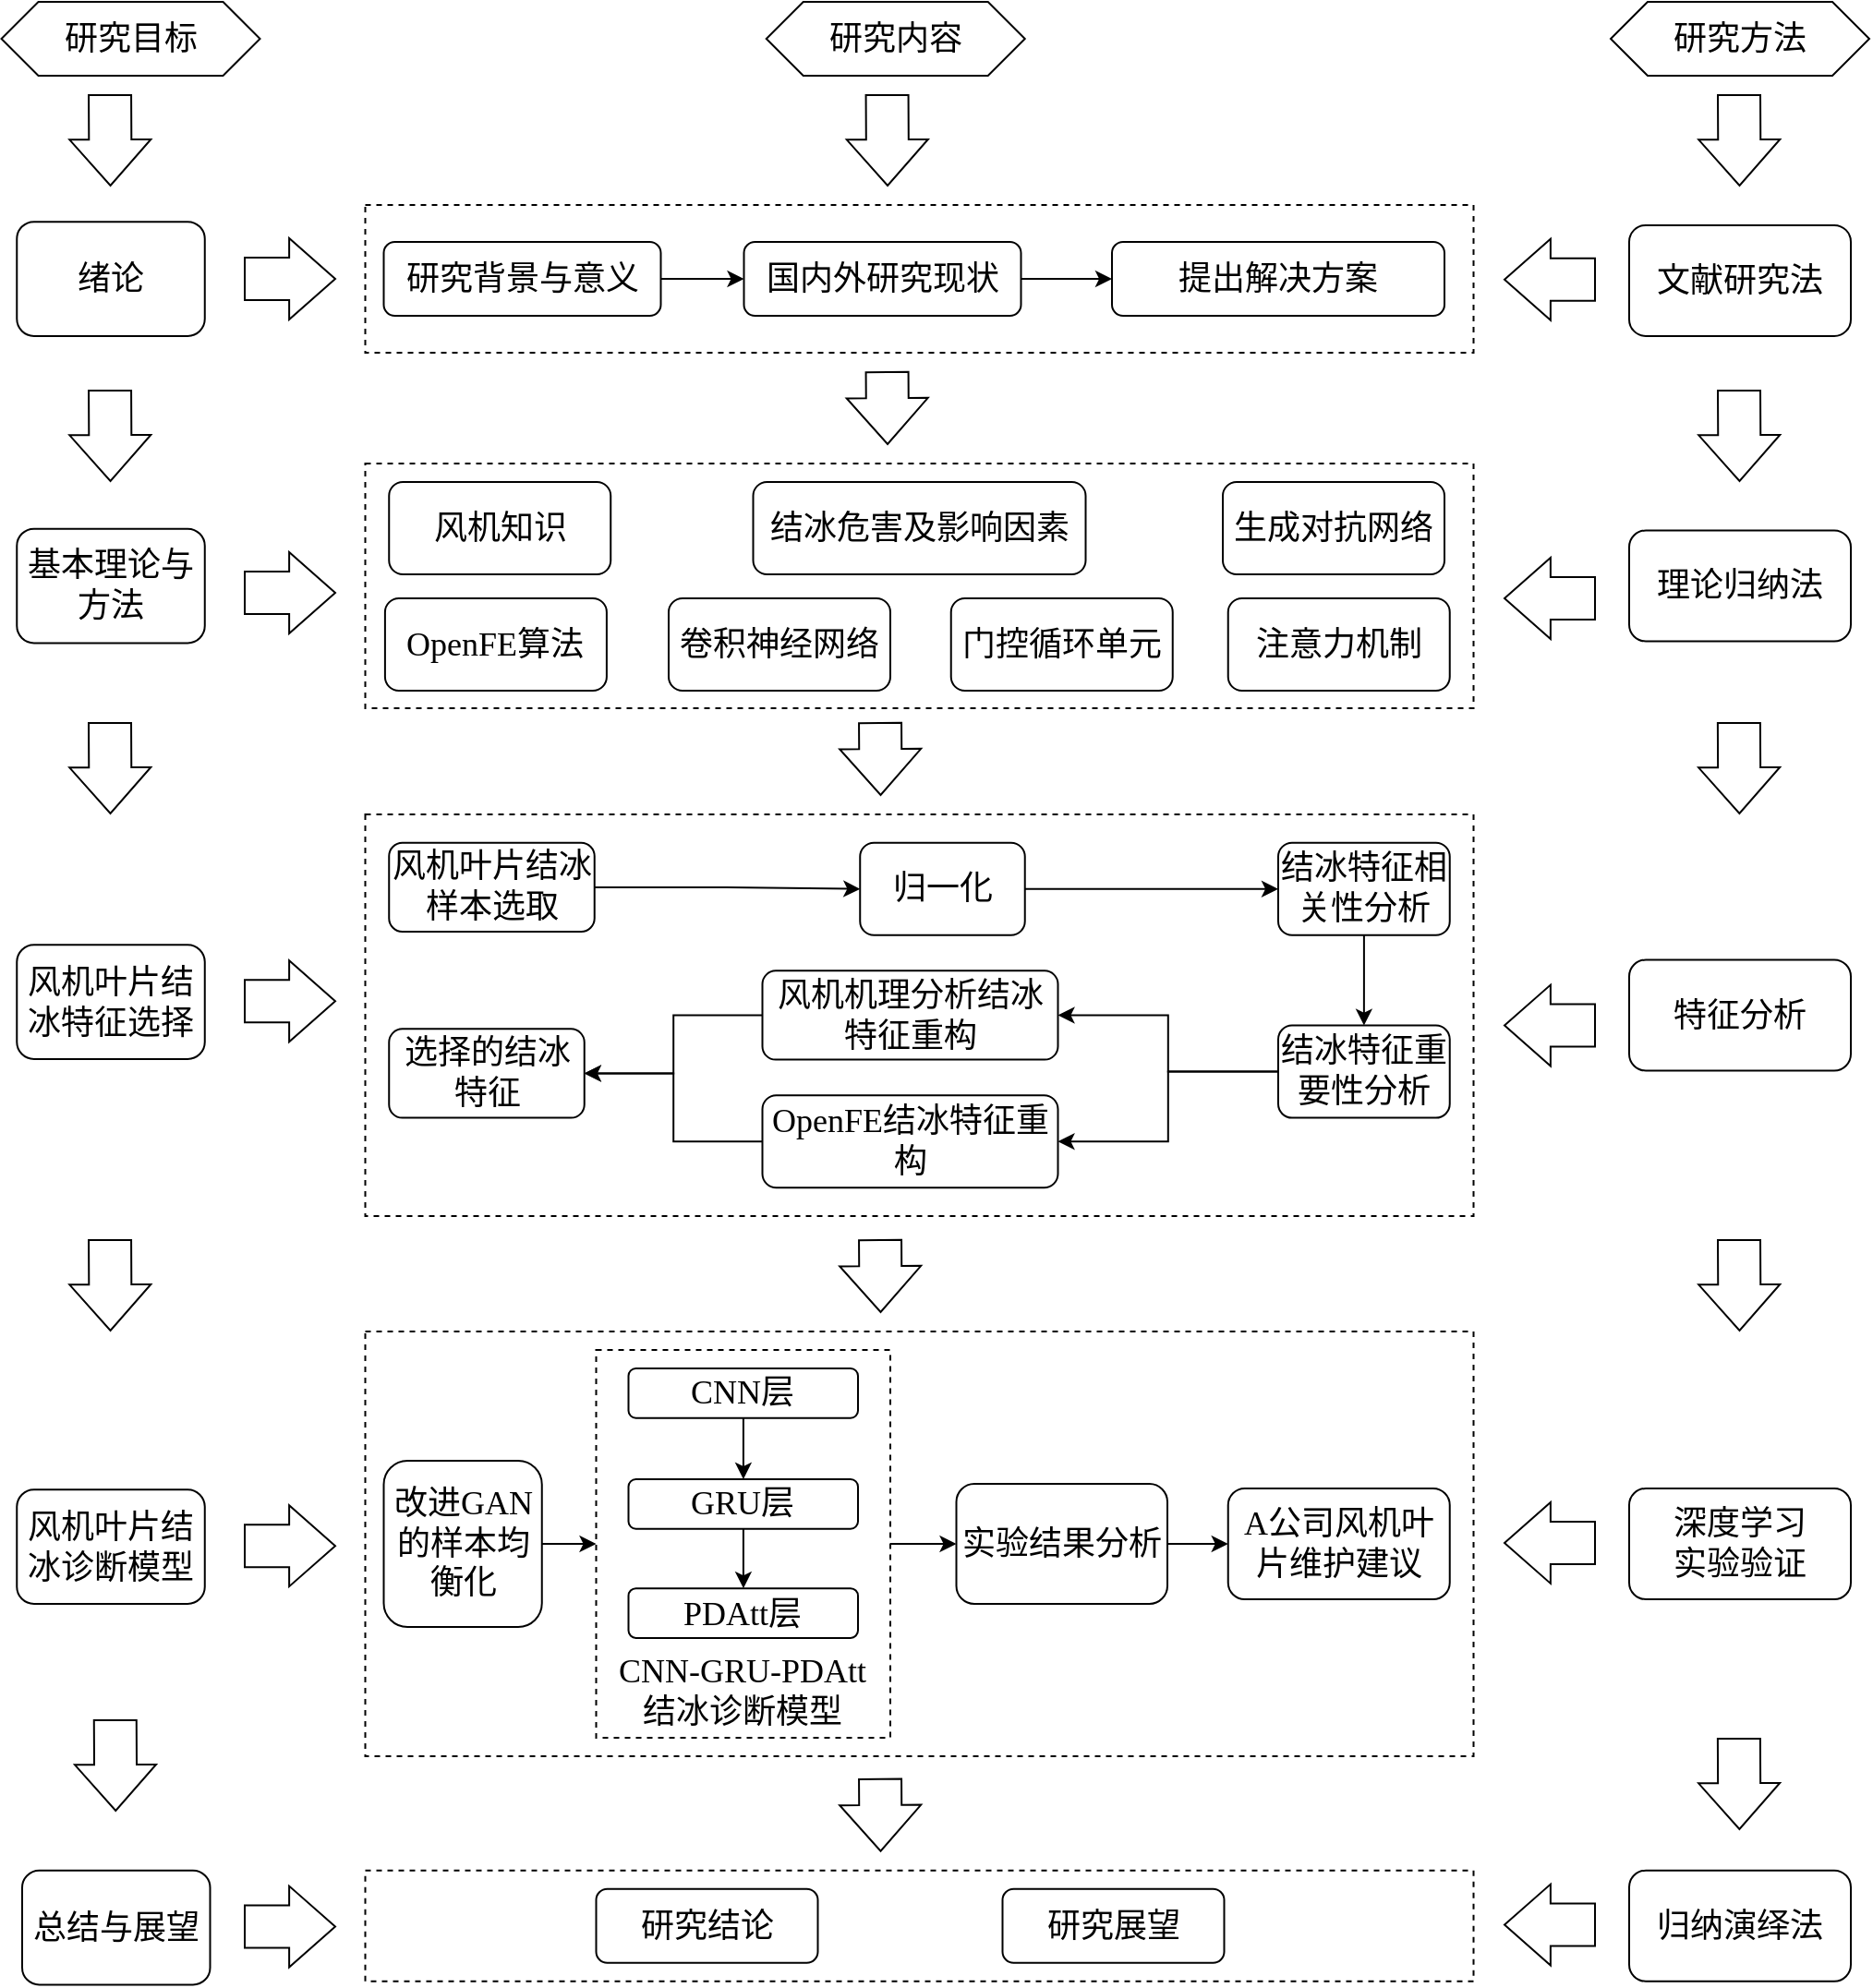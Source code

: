 <mxfile version="28.1.2">
  <diagram name="第 1 页" id="p5fiXoCb0oHlGnUIcILo">
    <mxGraphModel dx="1866" dy="1035" grid="1" gridSize="10" guides="1" tooltips="1" connect="1" arrows="1" fold="1" page="1" pageScale="1" pageWidth="827" pageHeight="1169" math="0" shadow="0">
      <root>
        <mxCell id="0" />
        <mxCell id="1" parent="0" />
        <mxCell id="f8FCbJ_lQctMmRmD2ybC-2" value="" style="rounded=0;whiteSpace=wrap;html=1;dashed=1;" parent="1" vertex="1">
          <mxGeometry x="215.75" y="460" width="600" height="217.5" as="geometry" />
        </mxCell>
        <mxCell id="f8FCbJ_lQctMmRmD2ybC-5" value="" style="rounded=0;whiteSpace=wrap;html=1;dashed=1;" parent="1" vertex="1">
          <mxGeometry x="215.75" y="740" width="600" height="230" as="geometry" />
        </mxCell>
        <mxCell id="NmaUn0dJjPpodGhn62Yx-41" style="edgeStyle=orthogonalEdgeStyle;rounded=0;orthogonalLoop=1;jettySize=auto;html=1;exitX=1;exitY=0.5;exitDx=0;exitDy=0;entryX=0;entryY=0.5;entryDx=0;entryDy=0;" parent="1" source="f8FCbJ_lQctMmRmD2ybC-7" target="f8FCbJ_lQctMmRmD2ybC-48" edge="1">
          <mxGeometry relative="1" as="geometry" />
        </mxCell>
        <mxCell id="f8FCbJ_lQctMmRmD2ybC-7" value="" style="rounded=0;whiteSpace=wrap;html=1;dashed=1;" parent="1" vertex="1">
          <mxGeometry x="340.75" y="750" width="159.25" height="210" as="geometry" />
        </mxCell>
        <mxCell id="f8FCbJ_lQctMmRmD2ybC-8" value="" style="rounded=0;whiteSpace=wrap;html=1;dashed=1;" parent="1" vertex="1">
          <mxGeometry x="215.75" y="1031.87" width="600" height="60" as="geometry" />
        </mxCell>
        <mxCell id="f8FCbJ_lQctMmRmD2ybC-10" value="" style="rounded=0;whiteSpace=wrap;html=1;dashed=1;" parent="1" vertex="1">
          <mxGeometry x="215.75" y="270" width="600" height="132.5" as="geometry" />
        </mxCell>
        <mxCell id="f8FCbJ_lQctMmRmD2ybC-12" value="" style="rounded=0;whiteSpace=wrap;html=1;dashed=1;" parent="1" vertex="1">
          <mxGeometry x="215.75" y="130" width="600" height="80" as="geometry" />
        </mxCell>
        <mxCell id="f8FCbJ_lQctMmRmD2ybC-13" value="&lt;font face=&quot;SimSun&quot; style=&quot;font-size: 18px;&quot;&gt;研究目标&lt;/font&gt;" style="shape=hexagon;perimeter=hexagonPerimeter2;whiteSpace=wrap;html=1;fixedSize=1;" parent="1" vertex="1">
          <mxGeometry x="18.76" y="20" width="140" height="40" as="geometry" />
        </mxCell>
        <mxCell id="NmaUn0dJjPpodGhn62Yx-45" style="edgeStyle=orthogonalEdgeStyle;rounded=0;orthogonalLoop=1;jettySize=auto;html=1;entryX=0;entryY=0.5;entryDx=0;entryDy=0;" parent="1" source="f8FCbJ_lQctMmRmD2ybC-18" target="f8FCbJ_lQctMmRmD2ybC-20" edge="1">
          <mxGeometry relative="1" as="geometry" />
        </mxCell>
        <mxCell id="f8FCbJ_lQctMmRmD2ybC-18" value="&lt;font face=&quot;SimSun&quot; style=&quot;font-size: 18px;&quot;&gt;研究背景与意义&lt;/font&gt;" style="rounded=1;whiteSpace=wrap;html=1;" parent="1" vertex="1">
          <mxGeometry x="225.75" y="150" width="150" height="40" as="geometry" />
        </mxCell>
        <mxCell id="f8FCbJ_lQctMmRmD2ybC-19" value="&lt;span style=&quot;font-size: 18px;&quot;&gt;&lt;font face=&quot;SimSun&quot;&gt;提出解决方案&lt;/font&gt;&lt;/span&gt;" style="rounded=1;whiteSpace=wrap;html=1;" parent="1" vertex="1">
          <mxGeometry x="620" y="150" width="180" height="40" as="geometry" />
        </mxCell>
        <mxCell id="NmaUn0dJjPpodGhn62Yx-46" style="edgeStyle=orthogonalEdgeStyle;rounded=0;orthogonalLoop=1;jettySize=auto;html=1;" parent="1" source="f8FCbJ_lQctMmRmD2ybC-20" target="f8FCbJ_lQctMmRmD2ybC-19" edge="1">
          <mxGeometry relative="1" as="geometry" />
        </mxCell>
        <mxCell id="f8FCbJ_lQctMmRmD2ybC-20" value="&lt;font face=&quot;SimSun&quot; style=&quot;font-size: 18px;&quot;&gt;国内外研究现状&lt;/font&gt;" style="rounded=1;whiteSpace=wrap;html=1;" parent="1" vertex="1">
          <mxGeometry x="420.75" y="150" width="150" height="40" as="geometry" />
        </mxCell>
        <mxCell id="f8FCbJ_lQctMmRmD2ybC-26" value="&lt;font face=&quot;Times New Roman&quot; style=&quot;font-size: 18px;&quot;&gt;OpenFE&lt;/font&gt;&lt;font face=&quot;SimSun&quot; style=&quot;font-size: 18px;&quot;&gt;算法&lt;/font&gt;" style="rounded=1;whiteSpace=wrap;html=1;" parent="1" vertex="1">
          <mxGeometry x="226.45" y="343" width="120" height="50" as="geometry" />
        </mxCell>
        <mxCell id="f8FCbJ_lQctMmRmD2ybC-27" value="&lt;span style=&quot;font-size: 18px;&quot;&gt;&lt;font face=&quot;SimSun&quot;&gt;卷积神经网络&lt;/font&gt;&lt;/span&gt;" style="rounded=1;whiteSpace=wrap;html=1;" parent="1" vertex="1">
          <mxGeometry x="380" y="343" width="120" height="50" as="geometry" />
        </mxCell>
        <mxCell id="f8FCbJ_lQctMmRmD2ybC-28" value="&lt;span style=&quot;font-size: 18px;&quot;&gt;&lt;font face=&quot;SimSun&quot;&gt;门控循环单元&lt;/font&gt;&lt;/span&gt;" style="rounded=1;whiteSpace=wrap;html=1;" parent="1" vertex="1">
          <mxGeometry x="532.87" y="343" width="120" height="50" as="geometry" />
        </mxCell>
        <mxCell id="f8FCbJ_lQctMmRmD2ybC-29" value="&lt;span style=&quot;font-size: 18px;&quot;&gt;&lt;font face=&quot;SimSun&quot;&gt;注意力机制&lt;/font&gt;&lt;/span&gt;" style="rounded=1;whiteSpace=wrap;html=1;" parent="1" vertex="1">
          <mxGeometry x="682.87" y="343" width="120" height="50" as="geometry" />
        </mxCell>
        <mxCell id="NmaUn0dJjPpodGhn62Yx-39" style="edgeStyle=orthogonalEdgeStyle;rounded=0;orthogonalLoop=1;jettySize=auto;html=1;entryX=1;entryY=0.5;entryDx=0;entryDy=0;" parent="1" source="f8FCbJ_lQctMmRmD2ybC-39" target="NmaUn0dJjPpodGhn62Yx-37" edge="1">
          <mxGeometry relative="1" as="geometry" />
        </mxCell>
        <mxCell id="f8FCbJ_lQctMmRmD2ybC-39" value="&lt;span style=&quot;font-size: 18px;&quot;&gt;&lt;font face=&quot;Times New Roman&quot;&gt;OpenFE&lt;/font&gt;&lt;font face=&quot;SimSun&quot;&gt;结冰特征重构&lt;/font&gt;&lt;/span&gt;" style="rounded=1;whiteSpace=wrap;html=1;" parent="1" vertex="1">
          <mxGeometry x="430.75" y="612.12" width="160" height="50" as="geometry" />
        </mxCell>
        <mxCell id="f8FCbJ_lQctMmRmD2ybC-43" value="&lt;font face=&quot;SimSun&quot; style=&quot;font-size: 18px;&quot;&gt;风机叶片结冰诊断模型&lt;/font&gt;" style="rounded=1;whiteSpace=wrap;html=1;" parent="1" vertex="1">
          <mxGeometry x="27.13" y="825.63" width="101.75" height="61.87" as="geometry" />
        </mxCell>
        <mxCell id="NmaUn0dJjPpodGhn62Yx-42" style="edgeStyle=orthogonalEdgeStyle;rounded=0;orthogonalLoop=1;jettySize=auto;html=1;entryX=0;entryY=0.5;entryDx=0;entryDy=0;" parent="1" source="f8FCbJ_lQctMmRmD2ybC-48" target="f8FCbJ_lQctMmRmD2ybC-57" edge="1">
          <mxGeometry relative="1" as="geometry" />
        </mxCell>
        <mxCell id="f8FCbJ_lQctMmRmD2ybC-48" value="&lt;span style=&quot;font-size: 18px;&quot;&gt;&lt;font face=&quot;SimSun&quot;&gt;实验结果分析&lt;/font&gt;&lt;/span&gt;" style="rounded=1;whiteSpace=wrap;html=1;" parent="1" vertex="1">
          <mxGeometry x="535.75" y="822.5" width="114.25" height="65" as="geometry" />
        </mxCell>
        <mxCell id="f8FCbJ_lQctMmRmD2ybC-51" value="&lt;span style=&quot;font-size: 18px;&quot;&gt;&lt;font face=&quot;宋体&quot;&gt;研究结论&lt;/font&gt;&lt;/span&gt;" style="rounded=1;whiteSpace=wrap;html=1;" parent="1" vertex="1">
          <mxGeometry x="340.75" y="1041.87" width="120" height="40" as="geometry" />
        </mxCell>
        <mxCell id="f8FCbJ_lQctMmRmD2ybC-52" value="&lt;span style=&quot;font-size: 18px;&quot;&gt;&lt;font face=&quot;SimSun&quot;&gt;研究展望&lt;/font&gt;&lt;/span&gt;" style="rounded=1;whiteSpace=wrap;html=1;" parent="1" vertex="1">
          <mxGeometry x="560.75" y="1041.87" width="120" height="40" as="geometry" />
        </mxCell>
        <mxCell id="NmaUn0dJjPpodGhn62Yx-38" style="edgeStyle=orthogonalEdgeStyle;rounded=0;orthogonalLoop=1;jettySize=auto;html=1;entryX=1;entryY=0.5;entryDx=0;entryDy=0;" parent="1" source="f8FCbJ_lQctMmRmD2ybC-54" target="NmaUn0dJjPpodGhn62Yx-37" edge="1">
          <mxGeometry relative="1" as="geometry" />
        </mxCell>
        <mxCell id="f8FCbJ_lQctMmRmD2ybC-54" value="&lt;span style=&quot;font-size: 18px;&quot;&gt;&lt;font face=&quot;SimSun&quot;&gt;风机机理分析结冰特征重构&lt;/font&gt;&lt;/span&gt;" style="rounded=1;whiteSpace=wrap;html=1;" parent="1" vertex="1">
          <mxGeometry x="430.75" y="544.68" width="160" height="48.13" as="geometry" />
        </mxCell>
        <mxCell id="f8FCbJ_lQctMmRmD2ybC-56" value="&lt;span style=&quot;font-size: 18px;&quot;&gt;&lt;font face=&quot;Times New Roman&quot;&gt;CNN-GRU-PDAtt&lt;/font&gt;&lt;font face=&quot;SimSun&quot;&gt;结冰诊断模型&lt;/font&gt;&lt;/span&gt;" style="rounded=1;whiteSpace=wrap;html=1;opacity=0;" parent="1" vertex="1">
          <mxGeometry x="346.45" y="915" width="147.85" height="40" as="geometry" />
        </mxCell>
        <mxCell id="f8FCbJ_lQctMmRmD2ybC-57" value="&lt;span style=&quot;font-size: 18px;&quot;&gt;&lt;font face=&quot;SimSun&quot;&gt;A公司风机叶片维护建议&lt;/font&gt;&lt;/span&gt;" style="rounded=1;whiteSpace=wrap;html=1;" parent="1" vertex="1">
          <mxGeometry x="682.87" y="825" width="120" height="60" as="geometry" />
        </mxCell>
        <mxCell id="NmaUn0dJjPpodGhn62Yx-6" value="&lt;span style=&quot;font-size: 18px;&quot;&gt;&lt;font face=&quot;SimSun&quot;&gt;风机叶片结冰特征选择&lt;/font&gt;&lt;/span&gt;" style="rounded=1;whiteSpace=wrap;html=1;" parent="1" vertex="1">
          <mxGeometry x="27.13" y="530.63" width="101.75" height="61.87" as="geometry" />
        </mxCell>
        <mxCell id="NmaUn0dJjPpodGhn62Yx-7" value="&lt;span style=&quot;font-size: 18px;&quot;&gt;&lt;font face=&quot;SimSun&quot;&gt;基本理论与方法&lt;/font&gt;&lt;/span&gt;" style="rounded=1;whiteSpace=wrap;html=1;" parent="1" vertex="1">
          <mxGeometry x="27.13" y="305.32" width="101.75" height="61.87" as="geometry" />
        </mxCell>
        <mxCell id="NmaUn0dJjPpodGhn62Yx-8" value="&lt;span style=&quot;font-size: 18px;&quot;&gt;&lt;font face=&quot;SimSun&quot;&gt;绪论&lt;/font&gt;&lt;/span&gt;" style="rounded=1;whiteSpace=wrap;html=1;" parent="1" vertex="1">
          <mxGeometry x="27.13" y="139.07" width="101.75" height="61.87" as="geometry" />
        </mxCell>
        <mxCell id="NmaUn0dJjPpodGhn62Yx-9" value="&lt;span style=&quot;font-size: 18px;&quot;&gt;&lt;font face=&quot;SimSun&quot;&gt;总结与展望&lt;/font&gt;&lt;/span&gt;" style="rounded=1;whiteSpace=wrap;html=1;" parent="1" vertex="1">
          <mxGeometry x="30" y="1031.87" width="101.75" height="61.87" as="geometry" />
        </mxCell>
        <mxCell id="NmaUn0dJjPpodGhn62Yx-10" value="" style="shape=flexArrow;endArrow=classic;html=1;rounded=0;width=23;endSize=7.98;" parent="1" edge="1">
          <mxGeometry width="50" height="50" relative="1" as="geometry">
            <mxPoint x="77.53" y="230" as="sourcePoint" />
            <mxPoint x="77.78" y="280" as="targetPoint" />
          </mxGeometry>
        </mxCell>
        <mxCell id="NmaUn0dJjPpodGhn62Yx-12" value="" style="shape=flexArrow;endArrow=classic;html=1;rounded=0;width=23;endSize=7.98;" parent="1" edge="1">
          <mxGeometry width="50" height="50" relative="1" as="geometry">
            <mxPoint x="77.51" y="410" as="sourcePoint" />
            <mxPoint x="77.76" y="460" as="targetPoint" />
          </mxGeometry>
        </mxCell>
        <mxCell id="NmaUn0dJjPpodGhn62Yx-13" value="" style="shape=flexArrow;endArrow=classic;html=1;rounded=0;width=23;endSize=7.98;" parent="1" edge="1">
          <mxGeometry width="50" height="50" relative="1" as="geometry">
            <mxPoint x="77.53" y="690" as="sourcePoint" />
            <mxPoint x="77.78" y="740" as="targetPoint" />
          </mxGeometry>
        </mxCell>
        <mxCell id="NmaUn0dJjPpodGhn62Yx-14" value="" style="shape=flexArrow;endArrow=classic;html=1;rounded=0;width=23;endSize=7.98;" parent="1" edge="1">
          <mxGeometry width="50" height="50" relative="1" as="geometry">
            <mxPoint x="80.38" y="950" as="sourcePoint" />
            <mxPoint x="80.63" y="1000" as="targetPoint" />
          </mxGeometry>
        </mxCell>
        <mxCell id="NmaUn0dJjPpodGhn62Yx-22" value="" style="shape=flexArrow;endArrow=classic;html=1;rounded=0;width=23;endSize=7.98;" parent="1" edge="1">
          <mxGeometry width="50" height="50" relative="1" as="geometry">
            <mxPoint x="150" y="170" as="sourcePoint" />
            <mxPoint x="200" y="170" as="targetPoint" />
          </mxGeometry>
        </mxCell>
        <mxCell id="NmaUn0dJjPpodGhn62Yx-23" value="" style="shape=flexArrow;endArrow=classic;html=1;rounded=0;width=23;endSize=7.98;" parent="1" edge="1">
          <mxGeometry width="50" height="50" relative="1" as="geometry">
            <mxPoint x="150" y="340" as="sourcePoint" />
            <mxPoint x="200" y="340" as="targetPoint" />
          </mxGeometry>
        </mxCell>
        <mxCell id="NmaUn0dJjPpodGhn62Yx-24" value="" style="shape=flexArrow;endArrow=classic;html=1;rounded=0;width=23;endSize=7.98;" parent="1" edge="1">
          <mxGeometry width="50" height="50" relative="1" as="geometry">
            <mxPoint x="150" y="561.09" as="sourcePoint" />
            <mxPoint x="200" y="561.09" as="targetPoint" />
          </mxGeometry>
        </mxCell>
        <mxCell id="NmaUn0dJjPpodGhn62Yx-25" value="" style="shape=flexArrow;endArrow=classic;html=1;rounded=0;width=23;endSize=7.98;" parent="1" edge="1">
          <mxGeometry width="50" height="50" relative="1" as="geometry">
            <mxPoint x="150" y="856.07" as="sourcePoint" />
            <mxPoint x="200" y="856.07" as="targetPoint" />
          </mxGeometry>
        </mxCell>
        <mxCell id="NmaUn0dJjPpodGhn62Yx-26" value="" style="shape=flexArrow;endArrow=classic;html=1;rounded=0;width=23;endSize=7.98;" parent="1" edge="1">
          <mxGeometry width="50" height="50" relative="1" as="geometry">
            <mxPoint x="150" y="1062.31" as="sourcePoint" />
            <mxPoint x="200" y="1062.31" as="targetPoint" />
          </mxGeometry>
        </mxCell>
        <mxCell id="NmaUn0dJjPpodGhn62Yx-27" value="&lt;font face=&quot;SimSun&quot;&gt;&lt;span style=&quot;font-size: 18px;&quot;&gt;结冰危害及影响因素&lt;/span&gt;&lt;/font&gt;" style="rounded=1;whiteSpace=wrap;html=1;" parent="1" vertex="1">
          <mxGeometry x="425.75" y="280" width="180" height="50" as="geometry" />
        </mxCell>
        <mxCell id="NmaUn0dJjPpodGhn62Yx-37" value="&lt;span style=&quot;font-size: 18px;&quot;&gt;&lt;font face=&quot;SimSun&quot;&gt;选择的结冰特征&lt;/font&gt;&lt;/span&gt;" style="rounded=1;whiteSpace=wrap;html=1;" parent="1" vertex="1">
          <mxGeometry x="228.62" y="576.18" width="105.75" height="48.13" as="geometry" />
        </mxCell>
        <mxCell id="NmaUn0dJjPpodGhn62Yx-40" value="&lt;span style=&quot;font-size: 18px;&quot;&gt;&lt;font face=&quot;SimSun&quot;&gt;生成对抗网络&lt;/font&gt;&lt;/span&gt;" style="rounded=1;whiteSpace=wrap;html=1;" parent="1" vertex="1">
          <mxGeometry x="680" y="280" width="120" height="50" as="geometry" />
        </mxCell>
        <mxCell id="NmaUn0dJjPpodGhn62Yx-49" value="" style="shape=flexArrow;endArrow=classic;html=1;rounded=0;width=23;endSize=7.98;" parent="1" edge="1">
          <mxGeometry width="50" height="50" relative="1" as="geometry">
            <mxPoint x="77.53" y="70" as="sourcePoint" />
            <mxPoint x="77.78" y="120" as="targetPoint" />
          </mxGeometry>
        </mxCell>
        <mxCell id="NmaUn0dJjPpodGhn62Yx-50" value="" style="shape=flexArrow;endArrow=classic;html=1;rounded=0;width=23;endSize=7.98;" parent="1" edge="1">
          <mxGeometry width="50" height="50" relative="1" as="geometry">
            <mxPoint x="498.28" y="70" as="sourcePoint" />
            <mxPoint x="498.53" y="120" as="targetPoint" />
          </mxGeometry>
        </mxCell>
        <mxCell id="NmaUn0dJjPpodGhn62Yx-53" value="" style="shape=flexArrow;endArrow=classic;html=1;rounded=0;width=23;endSize=7.98;" parent="1" edge="1">
          <mxGeometry width="50" height="50" relative="1" as="geometry">
            <mxPoint x="498.28" y="220" as="sourcePoint" />
            <mxPoint x="498.53" y="260" as="targetPoint" />
          </mxGeometry>
        </mxCell>
        <mxCell id="NmaUn0dJjPpodGhn62Yx-54" value="" style="shape=flexArrow;endArrow=classic;html=1;rounded=0;width=23;endSize=7.98;" parent="1" edge="1">
          <mxGeometry width="50" height="50" relative="1" as="geometry">
            <mxPoint x="494.52" y="410" as="sourcePoint" />
            <mxPoint x="494.77" y="450" as="targetPoint" />
          </mxGeometry>
        </mxCell>
        <mxCell id="NmaUn0dJjPpodGhn62Yx-55" value="" style="shape=flexArrow;endArrow=classic;html=1;rounded=0;width=23;endSize=7.98;" parent="1" edge="1">
          <mxGeometry width="50" height="50" relative="1" as="geometry">
            <mxPoint x="494.52" y="690" as="sourcePoint" />
            <mxPoint x="494.77" y="730" as="targetPoint" />
          </mxGeometry>
        </mxCell>
        <mxCell id="NmaUn0dJjPpodGhn62Yx-56" value="" style="shape=flexArrow;endArrow=classic;html=1;rounded=0;width=23;endSize=7.98;" parent="1" edge="1">
          <mxGeometry width="50" height="50" relative="1" as="geometry">
            <mxPoint x="494.52" y="981.87" as="sourcePoint" />
            <mxPoint x="494.77" y="1021.87" as="targetPoint" />
          </mxGeometry>
        </mxCell>
        <mxCell id="RA1ugfaNBRuaJpOUIRTp-4" value="&lt;span style=&quot;font-size: 18px;&quot;&gt;&lt;font face=&quot;Times New Roman&quot;&gt;PDAtt&lt;/font&gt;&lt;font face=&quot;SimSun&quot;&gt;层&lt;/font&gt;&lt;/span&gt;" style="rounded=1;whiteSpace=wrap;html=1;" parent="1" vertex="1">
          <mxGeometry x="358.25" y="879.07" width="124.25" height="26.87" as="geometry" />
        </mxCell>
        <mxCell id="RA1ugfaNBRuaJpOUIRTp-16" style="edgeStyle=orthogonalEdgeStyle;rounded=0;orthogonalLoop=1;jettySize=auto;html=1;" parent="1" source="RA1ugfaNBRuaJpOUIRTp-5" target="RA1ugfaNBRuaJpOUIRTp-4" edge="1">
          <mxGeometry relative="1" as="geometry" />
        </mxCell>
        <mxCell id="RA1ugfaNBRuaJpOUIRTp-5" value="&lt;span style=&quot;font-size: 18px;&quot;&gt;&lt;font face=&quot;Times New Roman&quot;&gt;GRU&lt;/font&gt;&lt;font face=&quot;SimSun&quot;&gt;层&lt;/font&gt;&lt;/span&gt;" style="rounded=1;whiteSpace=wrap;html=1;" parent="1" vertex="1">
          <mxGeometry x="358.25" y="820" width="124.25" height="26.87" as="geometry" />
        </mxCell>
        <mxCell id="RA1ugfaNBRuaJpOUIRTp-15" style="edgeStyle=orthogonalEdgeStyle;rounded=0;orthogonalLoop=1;jettySize=auto;html=1;" parent="1" source="RA1ugfaNBRuaJpOUIRTp-6" target="RA1ugfaNBRuaJpOUIRTp-5" edge="1">
          <mxGeometry relative="1" as="geometry" />
        </mxCell>
        <mxCell id="RA1ugfaNBRuaJpOUIRTp-6" value="&lt;span style=&quot;font-size: 18px;&quot;&gt;&lt;font face=&quot;Times New Roman&quot;&gt;CNN&lt;/font&gt;&lt;font face=&quot;SimSun&quot;&gt;层&lt;/font&gt;&lt;/span&gt;" style="rounded=1;whiteSpace=wrap;html=1;" parent="1" vertex="1">
          <mxGeometry x="358.25" y="760" width="124.25" height="26.87" as="geometry" />
        </mxCell>
        <mxCell id="hN8byrwHlzEUZWupwwMK-6" style="edgeStyle=orthogonalEdgeStyle;rounded=0;orthogonalLoop=1;jettySize=auto;html=1;entryX=1;entryY=0.5;entryDx=0;entryDy=0;exitX=0;exitY=0.5;exitDx=0;exitDy=0;" parent="1" source="eUhcIL0R_RjAg3wBFGVh-9" target="f8FCbJ_lQctMmRmD2ybC-54" edge="1">
          <mxGeometry relative="1" as="geometry">
            <mxPoint x="572.87" y="599.3" as="sourcePoint" />
          </mxGeometry>
        </mxCell>
        <mxCell id="hN8byrwHlzEUZWupwwMK-7" style="edgeStyle=orthogonalEdgeStyle;rounded=0;orthogonalLoop=1;jettySize=auto;html=1;entryX=1;entryY=0.5;entryDx=0;entryDy=0;exitX=0;exitY=0.5;exitDx=0;exitDy=0;" parent="1" source="eUhcIL0R_RjAg3wBFGVh-9" target="f8FCbJ_lQctMmRmD2ybC-39" edge="1">
          <mxGeometry relative="1" as="geometry">
            <mxPoint x="572.87" y="599.3" as="sourcePoint" />
          </mxGeometry>
        </mxCell>
        <mxCell id="eUhcIL0R_RjAg3wBFGVh-10" style="edgeStyle=orthogonalEdgeStyle;rounded=0;orthogonalLoop=1;jettySize=auto;html=1;entryX=0.5;entryY=0;entryDx=0;entryDy=0;" parent="1" source="eUhcIL0R_RjAg3wBFGVh-3" target="eUhcIL0R_RjAg3wBFGVh-9" edge="1">
          <mxGeometry relative="1" as="geometry" />
        </mxCell>
        <mxCell id="eUhcIL0R_RjAg3wBFGVh-3" value="&lt;span style=&quot;font-size: 18px;&quot;&gt;&lt;font face=&quot;SimSun&quot;&gt;结冰特征相关性分析&lt;/font&gt;&lt;/span&gt;" style="rounded=1;whiteSpace=wrap;html=1;" parent="1" vertex="1">
          <mxGeometry x="710" y="475.38" width="92.87" height="50" as="geometry" />
        </mxCell>
        <mxCell id="yD-4OHERhprkhWVb8V8c-1" style="edgeStyle=orthogonalEdgeStyle;rounded=0;orthogonalLoop=1;jettySize=auto;html=1;entryX=0;entryY=0.5;entryDx=0;entryDy=0;" parent="1" source="eUhcIL0R_RjAg3wBFGVh-5" target="eUhcIL0R_RjAg3wBFGVh-6" edge="1">
          <mxGeometry relative="1" as="geometry" />
        </mxCell>
        <mxCell id="eUhcIL0R_RjAg3wBFGVh-5" value="&lt;span style=&quot;font-size: 18px;&quot;&gt;&lt;font face=&quot;SimSun&quot;&gt;风机叶片结冰样本选取&lt;/font&gt;&lt;/span&gt;" style="rounded=1;whiteSpace=wrap;html=1;" parent="1" vertex="1">
          <mxGeometry x="228.62" y="475.38" width="111.24" height="48.13" as="geometry" />
        </mxCell>
        <mxCell id="eUhcIL0R_RjAg3wBFGVh-14" style="edgeStyle=orthogonalEdgeStyle;rounded=0;orthogonalLoop=1;jettySize=auto;html=1;entryX=0;entryY=0.5;entryDx=0;entryDy=0;" parent="1" source="eUhcIL0R_RjAg3wBFGVh-6" target="eUhcIL0R_RjAg3wBFGVh-3" edge="1">
          <mxGeometry relative="1" as="geometry" />
        </mxCell>
        <mxCell id="eUhcIL0R_RjAg3wBFGVh-6" value="&lt;span style=&quot;font-size: 18px;&quot;&gt;&lt;font face=&quot;SimSun&quot;&gt;归一化&lt;/font&gt;&lt;/span&gt;" style="rounded=1;whiteSpace=wrap;html=1;" parent="1" vertex="1">
          <mxGeometry x="483.62" y="475.38" width="89.25" height="50" as="geometry" />
        </mxCell>
        <mxCell id="eUhcIL0R_RjAg3wBFGVh-9" value="&lt;span style=&quot;font-size: 18px;&quot;&gt;&lt;font face=&quot;SimSun&quot;&gt;结冰特征重要性分析&lt;/font&gt;&lt;/span&gt;" style="rounded=1;whiteSpace=wrap;html=1;" parent="1" vertex="1">
          <mxGeometry x="710" y="574.31" width="92.87" height="50" as="geometry" />
        </mxCell>
        <mxCell id="yD-4OHERhprkhWVb8V8c-3" value="&lt;font face=&quot;SimSun&quot; style=&quot;font-size: 18px;&quot;&gt;研究内容&lt;/font&gt;" style="shape=hexagon;perimeter=hexagonPerimeter2;whiteSpace=wrap;html=1;fixedSize=1;" parent="1" vertex="1">
          <mxGeometry x="432.87" y="20" width="140" height="40" as="geometry" />
        </mxCell>
        <mxCell id="yD-4OHERhprkhWVb8V8c-4" value="&lt;font face=&quot;SimSun&quot; style=&quot;font-size: 18px;&quot;&gt;研究方法&lt;/font&gt;" style="shape=hexagon;perimeter=hexagonPerimeter2;whiteSpace=wrap;html=1;fixedSize=1;" parent="1" vertex="1">
          <mxGeometry x="890" y="20" width="140" height="40" as="geometry" />
        </mxCell>
        <mxCell id="yD-4OHERhprkhWVb8V8c-7" value="&lt;span style=&quot;font-size: 18px;&quot;&gt;&lt;font face=&quot;SimSun&quot;&gt;深度学习&lt;/font&gt;&lt;/span&gt;&lt;div&gt;&lt;span style=&quot;font-size: 18px;&quot;&gt;&lt;font face=&quot;SimSun&quot;&gt;实验验证&lt;/font&gt;&lt;/span&gt;&lt;/div&gt;" style="rounded=1;whiteSpace=wrap;html=1;" parent="1" vertex="1">
          <mxGeometry x="900" y="825" width="120" height="60" as="geometry" />
        </mxCell>
        <mxCell id="yD-4OHERhprkhWVb8V8c-8" value="&lt;span style=&quot;font-size: 18px;&quot;&gt;&lt;font face=&quot;SimSun&quot;&gt;归纳演绎法&lt;/font&gt;&lt;/span&gt;" style="rounded=1;whiteSpace=wrap;html=1;" parent="1" vertex="1">
          <mxGeometry x="900" y="1031.87" width="120" height="60" as="geometry" />
        </mxCell>
        <mxCell id="yD-4OHERhprkhWVb8V8c-9" value="&lt;font face=&quot;SimSun&quot;&gt;&lt;span style=&quot;font-size: 18px;&quot;&gt;特征分析&lt;/span&gt;&lt;/font&gt;" style="rounded=1;whiteSpace=wrap;html=1;" parent="1" vertex="1">
          <mxGeometry x="900" y="538.75" width="120" height="60" as="geometry" />
        </mxCell>
        <mxCell id="yD-4OHERhprkhWVb8V8c-17" value="" style="shape=flexArrow;endArrow=classic;html=1;rounded=0;width=23;endSize=7.98;" parent="1" edge="1">
          <mxGeometry width="50" height="50" relative="1" as="geometry">
            <mxPoint x="959.5" y="70" as="sourcePoint" />
            <mxPoint x="959.75" y="120" as="targetPoint" />
          </mxGeometry>
        </mxCell>
        <mxCell id="yD-4OHERhprkhWVb8V8c-18" value="&lt;span style=&quot;font-size: 18px;&quot;&gt;&lt;font face=&quot;SimSun&quot;&gt;文献研究法&lt;/font&gt;&lt;/span&gt;" style="rounded=1;whiteSpace=wrap;html=1;" parent="1" vertex="1">
          <mxGeometry x="900" y="140.94" width="120" height="60" as="geometry" />
        </mxCell>
        <mxCell id="yD-4OHERhprkhWVb8V8c-19" value="&lt;span style=&quot;font-size: 18px;&quot;&gt;&lt;font face=&quot;SimSun&quot;&gt;理论归纳法&lt;/font&gt;&lt;/span&gt;" style="rounded=1;whiteSpace=wrap;html=1;" parent="1" vertex="1">
          <mxGeometry x="900" y="306.25" width="120" height="60" as="geometry" />
        </mxCell>
        <mxCell id="ivU4nv7Y41dZvEmP99DB-6" style="edgeStyle=orthogonalEdgeStyle;rounded=0;orthogonalLoop=1;jettySize=auto;html=1;" parent="1" source="ivU4nv7Y41dZvEmP99DB-5" target="f8FCbJ_lQctMmRmD2ybC-7" edge="1">
          <mxGeometry relative="1" as="geometry" />
        </mxCell>
        <mxCell id="ivU4nv7Y41dZvEmP99DB-5" value="&lt;span style=&quot;font-size: 18px;&quot;&gt;&lt;font face=&quot;SimSun&quot;&gt;改进&lt;/font&gt;&lt;font face=&quot;Times New Roman&quot;&gt;GAN&lt;/font&gt;&lt;font face=&quot;SimSun&quot;&gt;的样本均衡化&lt;/font&gt;&lt;/span&gt;" style="rounded=1;whiteSpace=wrap;html=1;" parent="1" vertex="1">
          <mxGeometry x="225.75" y="810" width="85.63" height="90" as="geometry" />
        </mxCell>
        <mxCell id="ivU4nv7Y41dZvEmP99DB-7" value="&lt;font face=&quot;SimSun&quot;&gt;&lt;span style=&quot;font-size: 18px;&quot;&gt;风机知识&lt;/span&gt;&lt;/font&gt;" style="rounded=1;whiteSpace=wrap;html=1;" parent="1" vertex="1">
          <mxGeometry x="228.62" y="280" width="120" height="50" as="geometry" />
        </mxCell>
        <mxCell id="gnqAH3lgf6-qrpNSh-hW-1" value="" style="shape=flexArrow;endArrow=classic;html=1;rounded=0;width=23;endSize=7.98;" edge="1" parent="1">
          <mxGeometry width="50" height="50" relative="1" as="geometry">
            <mxPoint x="959.5" y="230" as="sourcePoint" />
            <mxPoint x="959.75" y="280" as="targetPoint" />
          </mxGeometry>
        </mxCell>
        <mxCell id="gnqAH3lgf6-qrpNSh-hW-2" value="" style="shape=flexArrow;endArrow=classic;html=1;rounded=0;width=23;endSize=7.98;" edge="1" parent="1">
          <mxGeometry width="50" height="50" relative="1" as="geometry">
            <mxPoint x="959.44" y="410" as="sourcePoint" />
            <mxPoint x="959.69" y="460" as="targetPoint" />
          </mxGeometry>
        </mxCell>
        <mxCell id="gnqAH3lgf6-qrpNSh-hW-3" value="" style="shape=flexArrow;endArrow=classic;html=1;rounded=0;width=23;endSize=7.98;" edge="1" parent="1">
          <mxGeometry width="50" height="50" relative="1" as="geometry">
            <mxPoint x="959.5" y="690" as="sourcePoint" />
            <mxPoint x="959.75" y="740" as="targetPoint" />
          </mxGeometry>
        </mxCell>
        <mxCell id="gnqAH3lgf6-qrpNSh-hW-4" value="" style="shape=flexArrow;endArrow=classic;html=1;rounded=0;width=23;endSize=7.98;" edge="1" parent="1">
          <mxGeometry width="50" height="50" relative="1" as="geometry">
            <mxPoint x="959.44" y="960" as="sourcePoint" />
            <mxPoint x="959.69" y="1010" as="targetPoint" />
          </mxGeometry>
        </mxCell>
        <mxCell id="gnqAH3lgf6-qrpNSh-hW-6" value="" style="shape=flexArrow;endArrow=classic;html=1;rounded=0;width=23;endSize=7.98;" edge="1" parent="1">
          <mxGeometry width="50" height="50" relative="1" as="geometry">
            <mxPoint x="882" y="343" as="sourcePoint" />
            <mxPoint x="832" y="343" as="targetPoint" />
          </mxGeometry>
        </mxCell>
        <mxCell id="gnqAH3lgf6-qrpNSh-hW-7" value="" style="shape=flexArrow;endArrow=classic;html=1;rounded=0;width=23;endSize=7.98;" edge="1" parent="1">
          <mxGeometry width="50" height="50" relative="1" as="geometry">
            <mxPoint x="882" y="170.38" as="sourcePoint" />
            <mxPoint x="832" y="170.38" as="targetPoint" />
          </mxGeometry>
        </mxCell>
        <mxCell id="gnqAH3lgf6-qrpNSh-hW-8" value="" style="shape=flexArrow;endArrow=classic;html=1;rounded=0;width=23;endSize=7.98;" edge="1" parent="1">
          <mxGeometry width="50" height="50" relative="1" as="geometry">
            <mxPoint x="882" y="574.31" as="sourcePoint" />
            <mxPoint x="832" y="574.31" as="targetPoint" />
          </mxGeometry>
        </mxCell>
        <mxCell id="gnqAH3lgf6-qrpNSh-hW-9" value="" style="shape=flexArrow;endArrow=classic;html=1;rounded=0;width=23;endSize=7.98;" edge="1" parent="1">
          <mxGeometry width="50" height="50" relative="1" as="geometry">
            <mxPoint x="882" y="854.44" as="sourcePoint" />
            <mxPoint x="832" y="854.44" as="targetPoint" />
          </mxGeometry>
        </mxCell>
        <mxCell id="gnqAH3lgf6-qrpNSh-hW-10" value="" style="shape=flexArrow;endArrow=classic;html=1;rounded=0;width=23;endSize=7.98;" edge="1" parent="1">
          <mxGeometry width="50" height="50" relative="1" as="geometry">
            <mxPoint x="882" y="1061.31" as="sourcePoint" />
            <mxPoint x="832" y="1061.31" as="targetPoint" />
          </mxGeometry>
        </mxCell>
      </root>
    </mxGraphModel>
  </diagram>
</mxfile>

